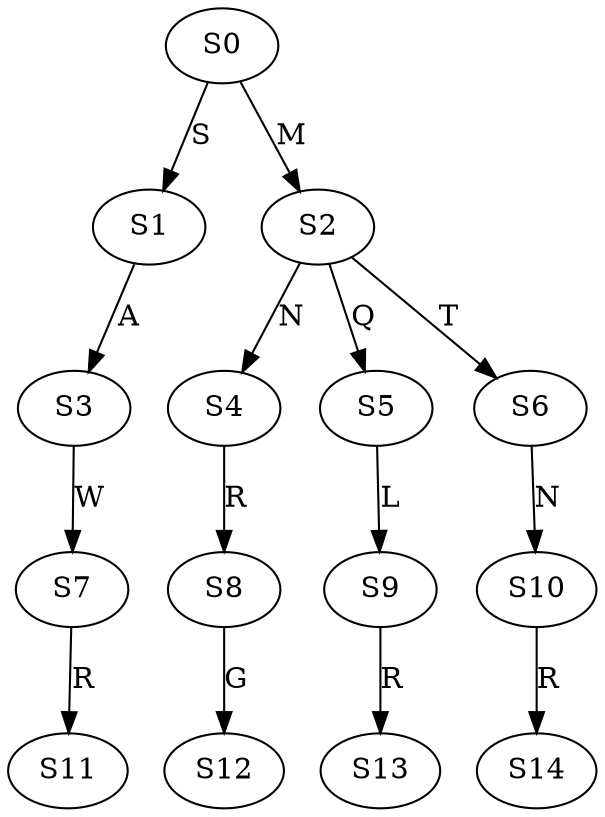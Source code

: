 strict digraph  {
	S0 -> S1 [ label = S ];
	S0 -> S2 [ label = M ];
	S1 -> S3 [ label = A ];
	S2 -> S4 [ label = N ];
	S2 -> S5 [ label = Q ];
	S2 -> S6 [ label = T ];
	S3 -> S7 [ label = W ];
	S4 -> S8 [ label = R ];
	S5 -> S9 [ label = L ];
	S6 -> S10 [ label = N ];
	S7 -> S11 [ label = R ];
	S8 -> S12 [ label = G ];
	S9 -> S13 [ label = R ];
	S10 -> S14 [ label = R ];
}
